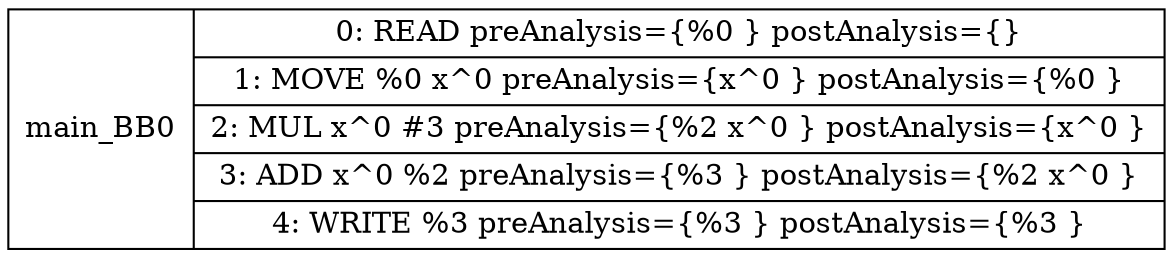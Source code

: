diGraph G { 
main_BB0 [shape=record, label="<b>main_BB0| {0: READ  preAnalysis=\{%0 \} postAnalysis=\{\}|1: MOVE %0 x^0 preAnalysis=\{x^0 \} postAnalysis=\{%0 \}|2: MUL x^0 #3 preAnalysis=\{%2 x^0 \} postAnalysis=\{x^0 \}|3: ADD x^0 %2 preAnalysis=\{%3 \} postAnalysis=\{%2 x^0 \}|4: WRITE %3 preAnalysis=\{%3 \} postAnalysis=\{%3 \}}"];



}